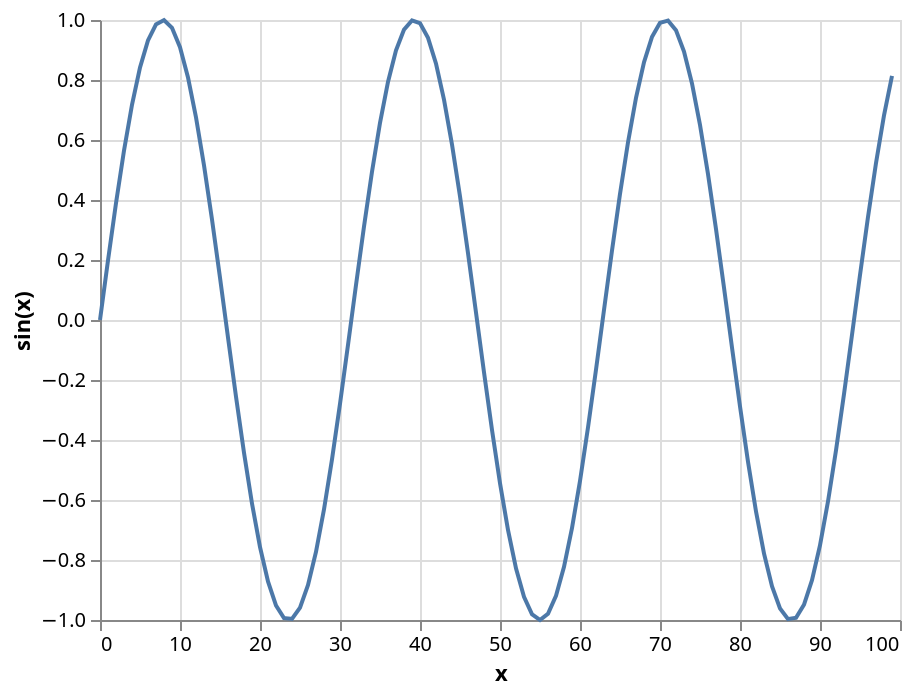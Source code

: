 {"config": {"view": {"height": 300, "width": 400}}, "encoding": {"y": {"title": "sin(x)", "field": "properties.sin(x)", "type": "quantitative"}, "x": {"title": "x", "field": "properties.x", "type": "quantitative"}}, "data": {"values": {"features": [{"properties": {"x": 0, "sin(x)": 0.0}, "geometry": {"coordinates": [125.6, 10.1], "type": "Point"}, "type": "Feature"}, {"properties": {"x": 1, "sin(x)": 0.19866933079506122}, "geometry": {"coordinates": [125.6, 10.1], "type": "Point"}, "type": "Feature"}, {"properties": {"x": 2, "sin(x)": 0.3894183423086505}, "geometry": {"coordinates": [125.6, 10.1], "type": "Point"}, "type": "Feature"}, {"properties": {"x": 3, "sin(x)": 0.5646424733950354}, "geometry": {"coordinates": [125.6, 10.1], "type": "Point"}, "type": "Feature"}, {"properties": {"x": 4, "sin(x)": 0.7173560908995228}, "geometry": {"coordinates": [125.6, 10.1], "type": "Point"}, "type": "Feature"}, {"properties": {"x": 5, "sin(x)": 0.8414709848078965}, "geometry": {"coordinates": [125.6, 10.1], "type": "Point"}, "type": "Feature"}, {"properties": {"x": 6, "sin(x)": 0.9320390859672263}, "geometry": {"coordinates": [125.6, 10.1], "type": "Point"}, "type": "Feature"}, {"properties": {"x": 7, "sin(x)": 0.9854497299884601}, "geometry": {"coordinates": [125.6, 10.1], "type": "Point"}, "type": "Feature"}, {"properties": {"x": 8, "sin(x)": 0.9995736030415051}, "geometry": {"coordinates": [125.6, 10.1], "type": "Point"}, "type": "Feature"}, {"properties": {"x": 9, "sin(x)": 0.9738476308781951}, "geometry": {"coordinates": [125.6, 10.1], "type": "Point"}, "type": "Feature"}, {"properties": {"x": 10, "sin(x)": 0.9092974268256817}, "geometry": {"coordinates": [125.6, 10.1], "type": "Point"}, "type": "Feature"}, {"properties": {"x": 11, "sin(x)": 0.8084964038195901}, "geometry": {"coordinates": [125.6, 10.1], "type": "Point"}, "type": "Feature"}, {"properties": {"x": 12, "sin(x)": 0.675463180551151}, "geometry": {"coordinates": [125.6, 10.1], "type": "Point"}, "type": "Feature"}, {"properties": {"x": 13, "sin(x)": 0.5155013718214642}, "geometry": {"coordinates": [125.6, 10.1], "type": "Point"}, "type": "Feature"}, {"properties": {"x": 14, "sin(x)": 0.33498815015590505}, "geometry": {"coordinates": [125.6, 10.1], "type": "Point"}, "type": "Feature"}, {"properties": {"x": 15, "sin(x)": 0.1411200080598672}, "geometry": {"coordinates": [125.6, 10.1], "type": "Point"}, "type": "Feature"}, {"properties": {"x": 16, "sin(x)": -0.058374143427580086}, "geometry": {"coordinates": [125.6, 10.1], "type": "Point"}, "type": "Feature"}, {"properties": {"x": 17, "sin(x)": -0.2555411020268312}, "geometry": {"coordinates": [125.6, 10.1], "type": "Point"}, "type": "Feature"}, {"properties": {"x": 18, "sin(x)": -0.44252044329485246}, "geometry": {"coordinates": [125.6, 10.1], "type": "Point"}, "type": "Feature"}, {"properties": {"x": 19, "sin(x)": -0.6118578909427189}, "geometry": {"coordinates": [125.6, 10.1], "type": "Point"}, "type": "Feature"}, {"properties": {"x": 20, "sin(x)": -0.7568024953079282}, "geometry": {"coordinates": [125.6, 10.1], "type": "Point"}, "type": "Feature"}, {"properties": {"x": 21, "sin(x)": -0.8715757724135881}, "geometry": {"coordinates": [125.6, 10.1], "type": "Point"}, "type": "Feature"}, {"properties": {"x": 22, "sin(x)": -0.9516020738895161}, "geometry": {"coordinates": [125.6, 10.1], "type": "Point"}, "type": "Feature"}, {"properties": {"x": 23, "sin(x)": -0.9936910036334644}, "geometry": {"coordinates": [125.6, 10.1], "type": "Point"}, "type": "Feature"}, {"properties": {"x": 24, "sin(x)": -0.9961646088358407}, "geometry": {"coordinates": [125.6, 10.1], "type": "Point"}, "type": "Feature"}, {"properties": {"x": 25, "sin(x)": -0.9589242746631385}, "geometry": {"coordinates": [125.6, 10.1], "type": "Point"}, "type": "Feature"}, {"properties": {"x": 26, "sin(x)": -0.8834546557201531}, "geometry": {"coordinates": [125.6, 10.1], "type": "Point"}, "type": "Feature"}, {"properties": {"x": 27, "sin(x)": -0.7727644875559871}, "geometry": {"coordinates": [125.6, 10.1], "type": "Point"}, "type": "Feature"}, {"properties": {"x": 28, "sin(x)": -0.6312666378723216}, "geometry": {"coordinates": [125.6, 10.1], "type": "Point"}, "type": "Feature"}, {"properties": {"x": 29, "sin(x)": -0.46460217941375737}, "geometry": {"coordinates": [125.6, 10.1], "type": "Point"}, "type": "Feature"}, {"properties": {"x": 30, "sin(x)": -0.27941549819892586}, "geometry": {"coordinates": [125.6, 10.1], "type": "Point"}, "type": "Feature"}, {"properties": {"x": 31, "sin(x)": -0.08308940281749641}, "geometry": {"coordinates": [125.6, 10.1], "type": "Point"}, "type": "Feature"}, {"properties": {"x": 32, "sin(x)": 0.11654920485049364}, "geometry": {"coordinates": [125.6, 10.1], "type": "Point"}, "type": "Feature"}, {"properties": {"x": 33, "sin(x)": 0.31154136351337786}, "geometry": {"coordinates": [125.6, 10.1], "type": "Point"}, "type": "Feature"}, {"properties": {"x": 34, "sin(x)": 0.4941133511386082}, "geometry": {"coordinates": [125.6, 10.1], "type": "Point"}, "type": "Feature"}, {"properties": {"x": 35, "sin(x)": 0.6569865987187891}, "geometry": {"coordinates": [125.6, 10.1], "type": "Point"}, "type": "Feature"}, {"properties": {"x": 36, "sin(x)": 0.7936678638491531}, "geometry": {"coordinates": [125.6, 10.1], "type": "Point"}, "type": "Feature"}, {"properties": {"x": 37, "sin(x)": 0.8987080958116269}, "geometry": {"coordinates": [125.6, 10.1], "type": "Point"}, "type": "Feature"}, {"properties": {"x": 38, "sin(x)": 0.9679196720314863}, "geometry": {"coordinates": [125.6, 10.1], "type": "Point"}, "type": "Feature"}, {"properties": {"x": 39, "sin(x)": 0.998543345374605}, "geometry": {"coordinates": [125.6, 10.1], "type": "Point"}, "type": "Feature"}, {"properties": {"x": 40, "sin(x)": 0.9893582466233818}, "geometry": {"coordinates": [125.6, 10.1], "type": "Point"}, "type": "Feature"}, {"properties": {"x": 41, "sin(x)": 0.9407305566797731}, "geometry": {"coordinates": [125.6, 10.1], "type": "Point"}, "type": "Feature"}, {"properties": {"x": 42, "sin(x)": 0.8545989080882805}, "geometry": {"coordinates": [125.6, 10.1], "type": "Point"}, "type": "Feature"}, {"properties": {"x": 43, "sin(x)": 0.7343970978741134}, "geometry": {"coordinates": [125.6, 10.1], "type": "Point"}, "type": "Feature"}, {"properties": {"x": 44, "sin(x)": 0.5849171928917617}, "geometry": {"coordinates": [125.6, 10.1], "type": "Point"}, "type": "Feature"}, {"properties": {"x": 45, "sin(x)": 0.4121184852417566}, "geometry": {"coordinates": [125.6, 10.1], "type": "Point"}, "type": "Feature"}, {"properties": {"x": 46, "sin(x)": 0.22288991410024764}, "geometry": {"coordinates": [125.6, 10.1], "type": "Point"}, "type": "Feature"}, {"properties": {"x": 47, "sin(x)": 0.024775425453357765}, "geometry": {"coordinates": [125.6, 10.1], "type": "Point"}, "type": "Feature"}, {"properties": {"x": 48, "sin(x)": -0.17432678122297965}, "geometry": {"coordinates": [125.6, 10.1], "type": "Point"}, "type": "Feature"}, {"properties": {"x": 49, "sin(x)": -0.3664791292519284}, "geometry": {"coordinates": [125.6, 10.1], "type": "Point"}, "type": "Feature"}, {"properties": {"x": 50, "sin(x)": -0.5440211108893699}, "geometry": {"coordinates": [125.6, 10.1], "type": "Point"}, "type": "Feature"}, {"properties": {"x": 51, "sin(x)": -0.6998746875935424}, "geometry": {"coordinates": [125.6, 10.1], "type": "Point"}, "type": "Feature"}, {"properties": {"x": 52, "sin(x)": -0.8278264690856536}, "geometry": {"coordinates": [125.6, 10.1], "type": "Point"}, "type": "Feature"}, {"properties": {"x": 53, "sin(x)": -0.9227754216128066}, "geometry": {"coordinates": [125.6, 10.1], "type": "Point"}, "type": "Feature"}, {"properties": {"x": 54, "sin(x)": -0.9809362300664916}, "geometry": {"coordinates": [125.6, 10.1], "type": "Point"}, "type": "Feature"}, {"properties": {"x": 55, "sin(x)": -0.9999902065507035}, "geometry": {"coordinates": [125.6, 10.1], "type": "Point"}, "type": "Feature"}, {"properties": {"x": 56, "sin(x)": -0.9791777291513174}, "geometry": {"coordinates": [125.6, 10.1], "type": "Point"}, "type": "Feature"}, {"properties": {"x": 57, "sin(x)": -0.9193285256646757}, "geometry": {"coordinates": [125.6, 10.1], "type": "Point"}, "type": "Feature"}, {"properties": {"x": 58, "sin(x)": -0.8228285949687089}, "geometry": {"coordinates": [125.6, 10.1], "type": "Point"}, "type": "Feature"}, {"properties": {"x": 59, "sin(x)": -0.6935250847771224}, "geometry": {"coordinates": [125.6, 10.1], "type": "Point"}, "type": "Feature"}, {"properties": {"x": 60, "sin(x)": -0.5365729180004349}, "geometry": {"coordinates": [125.6, 10.1], "type": "Point"}, "type": "Feature"}, {"properties": {"x": 61, "sin(x)": -0.3582292822368287}, "geometry": {"coordinates": [125.6, 10.1], "type": "Point"}, "type": "Feature"}, {"properties": {"x": 62, "sin(x)": -0.1656041754483094}, "geometry": {"coordinates": [125.6, 10.1], "type": "Point"}, "type": "Feature"}, {"properties": {"x": 63, "sin(x)": 0.03362304722113669}, "geometry": {"coordinates": [125.6, 10.1], "type": "Point"}, "type": "Feature"}, {"properties": {"x": 64, "sin(x)": 0.23150982510153895}, "geometry": {"coordinates": [125.6, 10.1], "type": "Point"}, "type": "Feature"}, {"properties": {"x": 65, "sin(x)": 0.4201670368266409}, "geometry": {"coordinates": [125.6, 10.1], "type": "Point"}, "type": "Feature"}, {"properties": {"x": 66, "sin(x)": 0.592073514707223}, "geometry": {"coordinates": [125.6, 10.1], "type": "Point"}, "type": "Feature"}, {"properties": {"x": 67, "sin(x)": 0.7403758899524486}, "geometry": {"coordinates": [125.6, 10.1], "type": "Point"}, "type": "Feature"}, {"properties": {"x": 68, "sin(x)": 0.8591618148564959}, "geometry": {"coordinates": [125.6, 10.1], "type": "Point"}, "type": "Feature"}, {"properties": {"x": 69, "sin(x)": 0.9436956694441048}, "geometry": {"coordinates": [125.6, 10.1], "type": "Point"}, "type": "Feature"}, {"properties": {"x": 70, "sin(x)": 0.9906073556948704}, "geometry": {"coordinates": [125.6, 10.1], "type": "Point"}, "type": "Feature"}, {"properties": {"x": 71, "sin(x)": 0.9980266527163617}, "geometry": {"coordinates": [125.6, 10.1], "type": "Point"}, "type": "Feature"}, {"properties": {"x": 72, "sin(x)": 0.9656577765492775}, "geometry": {"coordinates": [125.6, 10.1], "type": "Point"}, "type": "Feature"}, {"properties": {"x": 73, "sin(x)": 0.8947911721405042}, "geometry": {"coordinates": [125.6, 10.1], "type": "Point"}, "type": "Feature"}, {"properties": {"x": 74, "sin(x)": 0.7882520673753163}, "geometry": {"coordinates": [125.6, 10.1], "type": "Point"}, "type": "Feature"}, {"properties": {"x": 75, "sin(x)": 0.6502878401571169}, "geometry": {"coordinates": [125.6, 10.1], "type": "Point"}, "type": "Feature"}, {"properties": {"x": 76, "sin(x)": 0.4863986888537997}, "geometry": {"coordinates": [125.6, 10.1], "type": "Point"}, "type": "Feature"}, {"properties": {"x": 77, "sin(x)": 0.30311835674570226}, "geometry": {"coordinates": [125.6, 10.1], "type": "Point"}, "type": "Feature"}, {"properties": {"x": 78, "sin(x)": 0.10775365229944406}, "geometry": {"coordinates": [125.6, 10.1], "type": "Point"}, "type": "Feature"}, {"properties": {"x": 79, "sin(x)": -0.09190685022768165}, "geometry": {"coordinates": [125.6, 10.1], "type": "Point"}, "type": "Feature"}, {"properties": {"x": 80, "sin(x)": -0.2879033166650653}, "geometry": {"coordinates": [125.6, 10.1], "type": "Point"}, "type": "Feature"}, {"properties": {"x": 81, "sin(x)": -0.47242198639846616}, "geometry": {"coordinates": [125.6, 10.1], "type": "Point"}, "type": "Feature"}, {"properties": {"x": 82, "sin(x)": -0.6381066823479474}, "geometry": {"coordinates": [125.6, 10.1], "type": "Point"}, "type": "Feature"}, {"properties": {"x": 83, "sin(x)": -0.7783520785342986}, "geometry": {"coordinates": [125.6, 10.1], "type": "Point"}, "type": "Feature"}, {"properties": {"x": 84, "sin(x)": -0.8875670335815046}, "geometry": {"coordinates": [125.6, 10.1], "type": "Point"}, "type": "Feature"}, {"properties": {"x": 85, "sin(x)": -0.9613974918795568}, "geometry": {"coordinates": [125.6, 10.1], "type": "Point"}, "type": "Feature"}, {"properties": {"x": 86, "sin(x)": -0.9969000660415961}, "geometry": {"coordinates": [125.6, 10.1], "type": "Point"}, "type": "Feature"}, {"properties": {"x": 87, "sin(x)": -0.9926593804706332}, "geometry": {"coordinates": [125.6, 10.1], "type": "Point"}, "type": "Feature"}, {"properties": {"x": 88, "sin(x)": -0.948844497918124}, "geometry": {"coordinates": [125.6, 10.1], "type": "Point"}, "type": "Feature"}, {"properties": {"x": 89, "sin(x)": -0.8672021794855813}, "geometry": {"coordinates": [125.6, 10.1], "type": "Point"}, "type": "Feature"}, {"properties": {"x": 90, "sin(x)": -0.750987246771676}, "geometry": {"coordinates": [125.6, 10.1], "type": "Point"}, "type": "Feature"}, {"properties": {"x": 91, "sin(x)": -0.6048328224062841}, "geometry": {"coordinates": [125.6, 10.1], "type": "Point"}, "type": "Feature"}, {"properties": {"x": 92, "sin(x)": -0.4345656220718967}, "geometry": {"coordinates": [125.6, 10.1], "type": "Point"}, "type": "Feature"}, {"properties": {"x": 93, "sin(x)": -0.2469736617366209}, "geometry": {"coordinates": [125.6, 10.1], "type": "Point"}, "type": "Feature"}, {"properties": {"x": 94, "sin(x)": -0.04953564087836742}, "geometry": {"coordinates": [125.6, 10.1], "type": "Point"}, "type": "Feature"}, {"properties": {"x": 95, "sin(x)": 0.14987720966295234}, "geometry": {"coordinates": [125.6, 10.1], "type": "Point"}, "type": "Feature"}, {"properties": {"x": 96, "sin(x)": 0.3433149288198954}, "geometry": {"coordinates": [125.6, 10.1], "type": "Point"}, "type": "Feature"}, {"properties": {"x": 97, "sin(x)": 0.5230657651576964}, "geometry": {"coordinates": [125.6, 10.1], "type": "Point"}, "type": "Feature"}, {"properties": {"x": 98, "sin(x)": 0.6819636200681355}, "geometry": {"coordinates": [125.6, 10.1], "type": "Point"}, "type": "Feature"}, {"properties": {"x": 99, "sin(x)": 0.8136737375071054}, "geometry": {"coordinates": [125.6, 10.1], "type": "Point"}, "type": "Feature"}], "type": "FeatureCollection"}, "format": {"type": "json", "property": "features"}}, "mark": "line", "$schema": "https://vega.github.io/schema/vega-lite/v2.4.1.json"}
